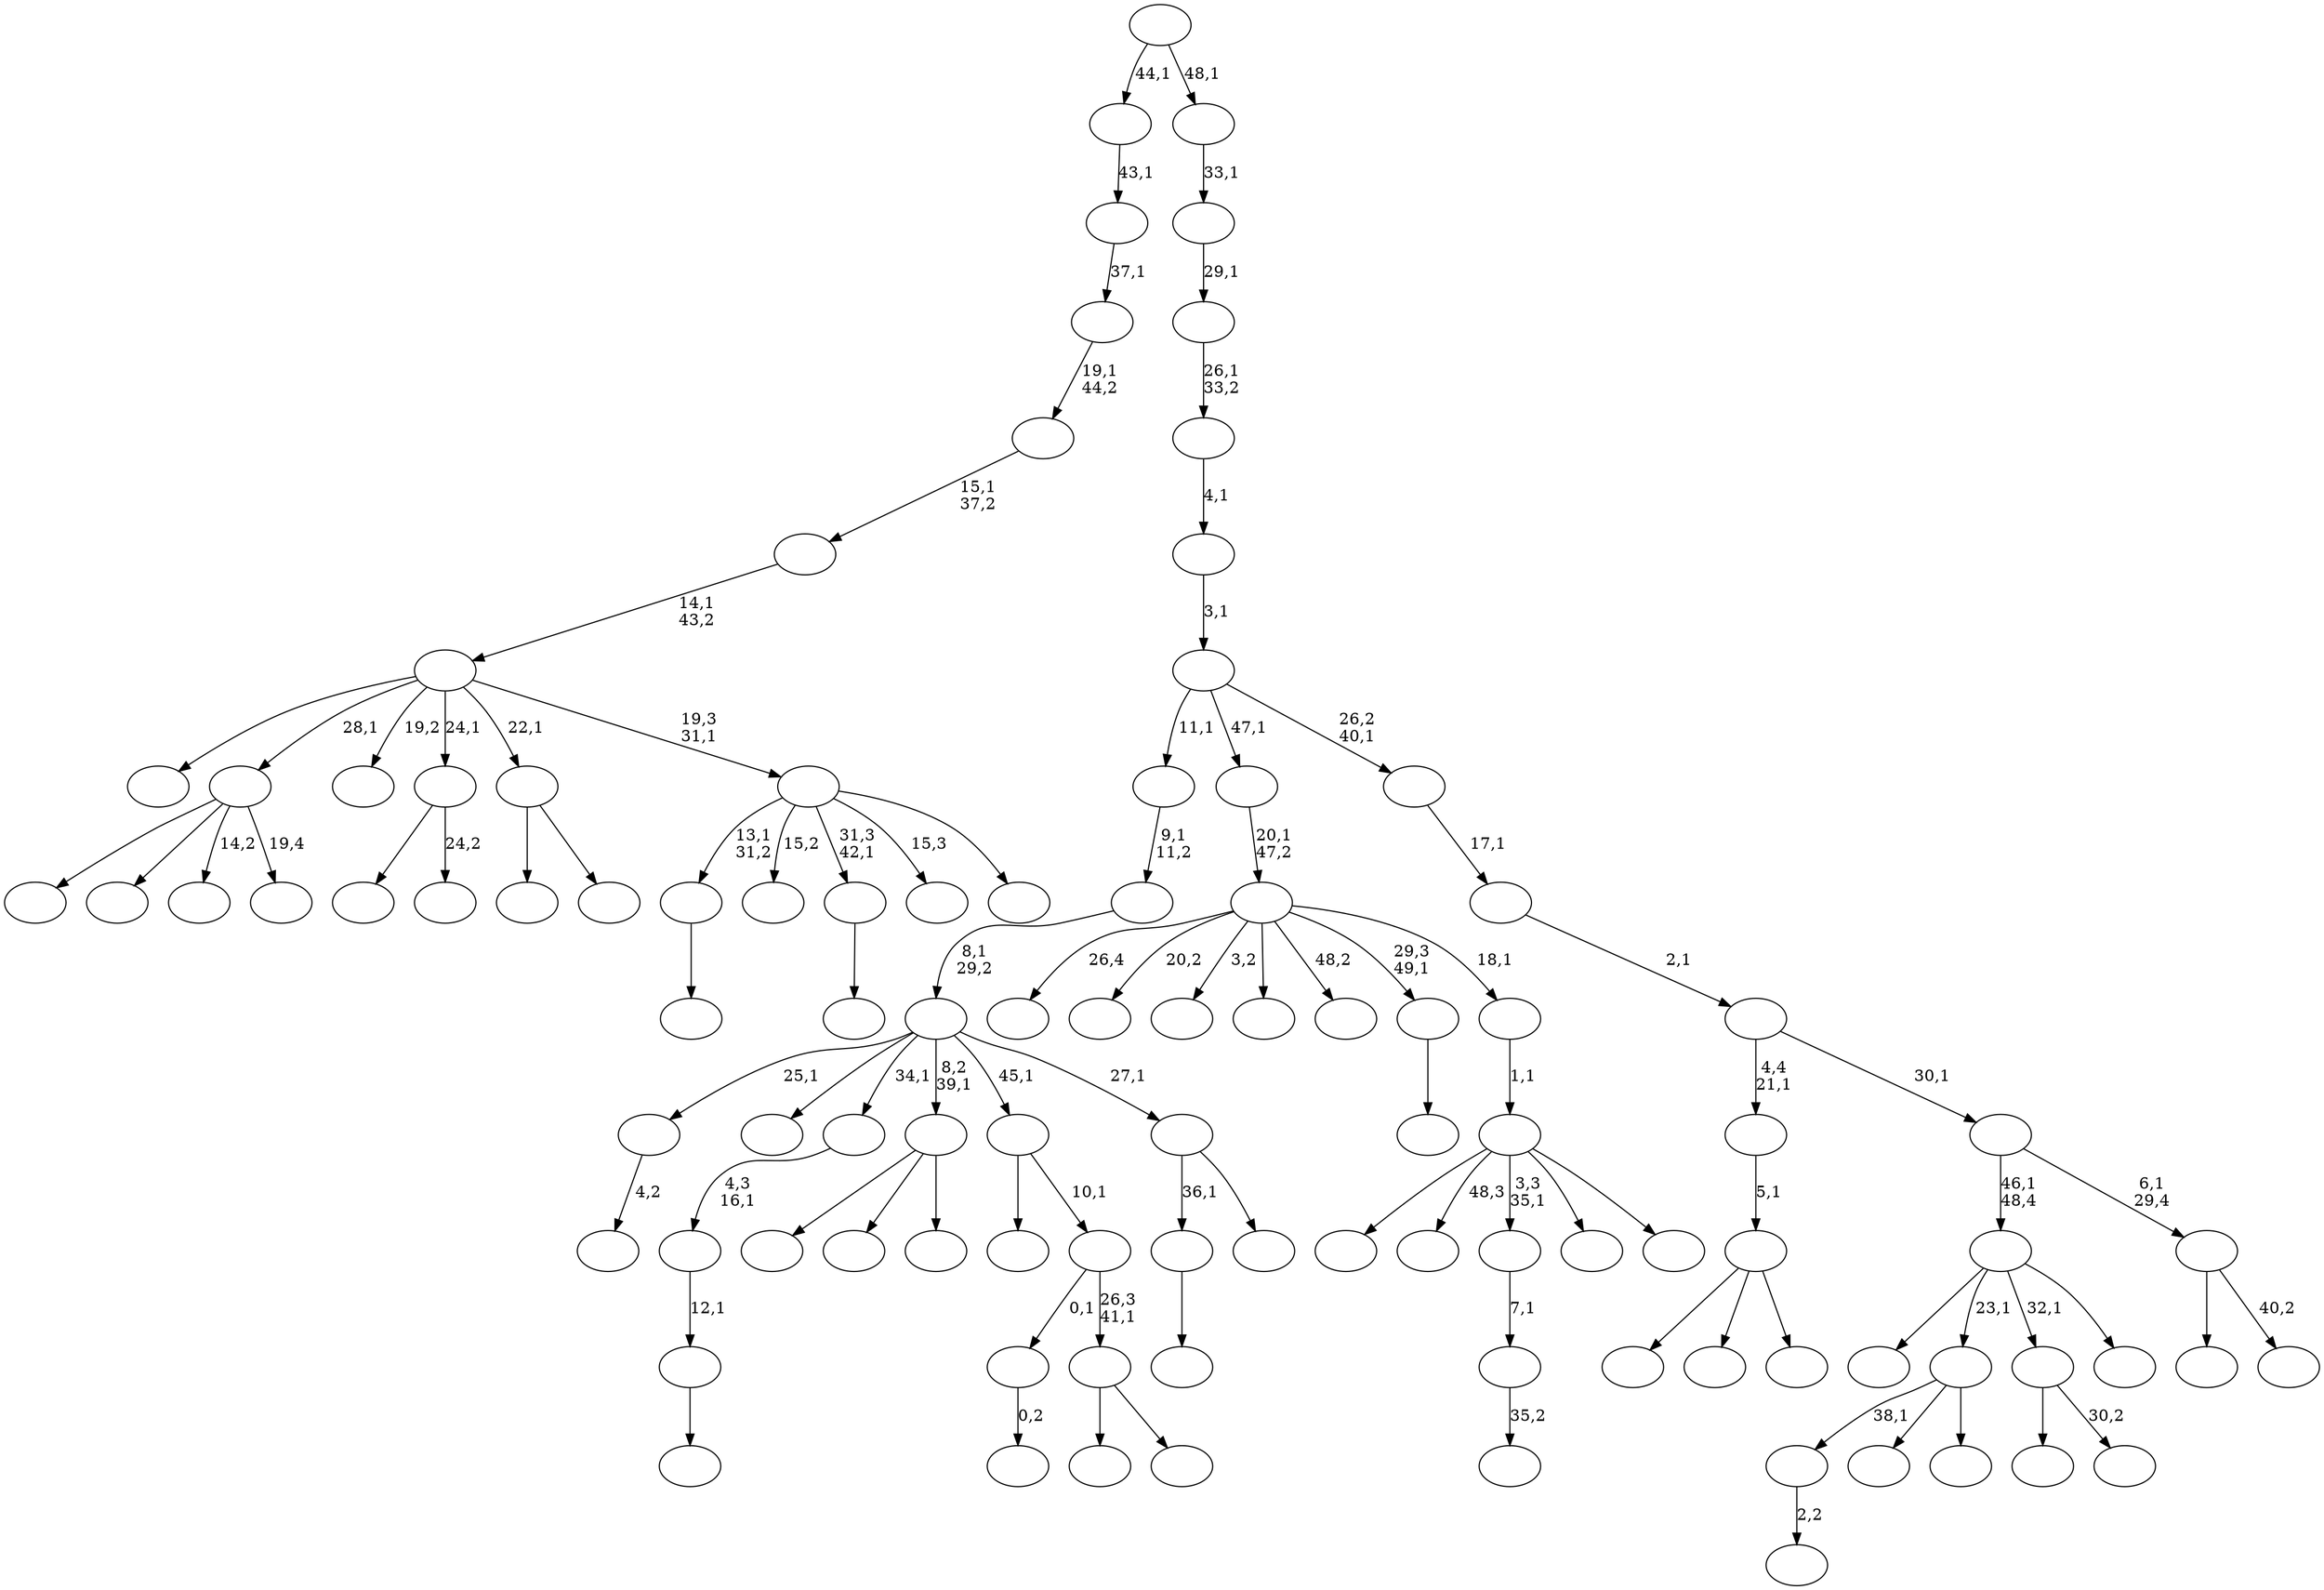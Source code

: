 digraph T {
	100 [label=""]
	99 [label=""]
	98 [label=""]
	97 [label=""]
	96 [label=""]
	95 [label=""]
	94 [label=""]
	93 [label=""]
	92 [label=""]
	91 [label=""]
	90 [label=""]
	89 [label=""]
	88 [label=""]
	87 [label=""]
	86 [label=""]
	85 [label=""]
	84 [label=""]
	83 [label=""]
	82 [label=""]
	81 [label=""]
	80 [label=""]
	79 [label=""]
	78 [label=""]
	77 [label=""]
	76 [label=""]
	75 [label=""]
	74 [label=""]
	73 [label=""]
	72 [label=""]
	71 [label=""]
	70 [label=""]
	69 [label=""]
	68 [label=""]
	67 [label=""]
	66 [label=""]
	65 [label=""]
	64 [label=""]
	63 [label=""]
	62 [label=""]
	61 [label=""]
	60 [label=""]
	59 [label=""]
	58 [label=""]
	57 [label=""]
	56 [label=""]
	55 [label=""]
	54 [label=""]
	53 [label=""]
	52 [label=""]
	51 [label=""]
	50 [label=""]
	49 [label=""]
	48 [label=""]
	47 [label=""]
	46 [label=""]
	45 [label=""]
	44 [label=""]
	43 [label=""]
	42 [label=""]
	41 [label=""]
	40 [label=""]
	39 [label=""]
	38 [label=""]
	37 [label=""]
	36 [label=""]
	35 [label=""]
	34 [label=""]
	33 [label=""]
	32 [label=""]
	31 [label=""]
	30 [label=""]
	29 [label=""]
	28 [label=""]
	27 [label=""]
	26 [label=""]
	25 [label=""]
	24 [label=""]
	23 [label=""]
	22 [label=""]
	21 [label=""]
	20 [label=""]
	19 [label=""]
	18 [label=""]
	17 [label=""]
	16 [label=""]
	15 [label=""]
	14 [label=""]
	13 [label=""]
	12 [label=""]
	11 [label=""]
	10 [label=""]
	9 [label=""]
	8 [label=""]
	7 [label=""]
	6 [label=""]
	5 [label=""]
	4 [label=""]
	3 [label=""]
	2 [label=""]
	1 [label=""]
	0 [label=""]
	97 -> 98 [label="0,2"]
	94 -> 95 [label=""]
	92 -> 93 [label=""]
	87 -> 88 [label="4,2"]
	85 -> 86 [label="2,2"]
	79 -> 80 [label=""]
	70 -> 71 [label="35,2"]
	69 -> 70 [label="7,1"]
	65 -> 89 [label=""]
	65 -> 68 [label=""]
	65 -> 66 [label=""]
	64 -> 65 [label="5,1"]
	62 -> 84 [label=""]
	62 -> 76 [label=""]
	62 -> 67 [label="14,2"]
	62 -> 63 [label="19,4"]
	56 -> 57 [label=""]
	55 -> 56 [label="12,1"]
	54 -> 55 [label="4,3\n16,1"]
	52 -> 85 [label="38,1"]
	52 -> 83 [label=""]
	52 -> 53 [label=""]
	49 -> 73 [label=""]
	49 -> 58 [label=""]
	49 -> 50 [label=""]
	45 -> 51 [label=""]
	45 -> 46 [label="30,2"]
	43 -> 59 [label=""]
	43 -> 44 [label=""]
	42 -> 97 [label="0,1"]
	42 -> 43 [label="26,3\n41,1"]
	41 -> 100 [label=""]
	41 -> 42 [label="10,1"]
	39 -> 40 [label=""]
	36 -> 38 [label=""]
	36 -> 37 [label="24,2"]
	33 -> 96 [label=""]
	33 -> 34 [label=""]
	31 -> 78 [label=""]
	31 -> 52 [label="23,1"]
	31 -> 45 [label="32,1"]
	31 -> 32 [label=""]
	29 -> 92 [label="36,1"]
	29 -> 30 [label=""]
	28 -> 87 [label="25,1"]
	28 -> 74 [label=""]
	28 -> 54 [label="34,1"]
	28 -> 49 [label="8,2\n39,1"]
	28 -> 41 [label="45,1"]
	28 -> 29 [label="27,1"]
	27 -> 28 [label="8,1\n29,2"]
	26 -> 27 [label="9,1\n11,2"]
	24 -> 91 [label=""]
	24 -> 90 [label="48,3"]
	24 -> 69 [label="3,3\n35,1"]
	24 -> 61 [label=""]
	24 -> 25 [label=""]
	23 -> 24 [label="1,1"]
	22 -> 99 [label="26,4"]
	22 -> 81 [label="20,2"]
	22 -> 77 [label="3,2"]
	22 -> 48 [label=""]
	22 -> 47 [label="48,2"]
	22 -> 39 [label="29,3\n49,1"]
	22 -> 23 [label="18,1"]
	21 -> 22 [label="20,1\n47,2"]
	19 -> 94 [label="13,1\n31,2"]
	19 -> 82 [label="15,2"]
	19 -> 79 [label="31,3\n42,1"]
	19 -> 35 [label="15,3"]
	19 -> 20 [label=""]
	18 -> 72 [label=""]
	18 -> 62 [label="28,1"]
	18 -> 60 [label="19,2"]
	18 -> 36 [label="24,1"]
	18 -> 33 [label="22,1"]
	18 -> 19 [label="19,3\n31,1"]
	17 -> 18 [label="14,1\n43,2"]
	16 -> 17 [label="15,1\n37,2"]
	15 -> 16 [label="19,1\n44,2"]
	14 -> 15 [label="37,1"]
	13 -> 14 [label="43,1"]
	11 -> 75 [label=""]
	11 -> 12 [label="40,2"]
	10 -> 31 [label="46,1\n48,4"]
	10 -> 11 [label="6,1\n29,4"]
	9 -> 64 [label="4,4\n21,1"]
	9 -> 10 [label="30,1"]
	8 -> 9 [label="2,1"]
	7 -> 8 [label="17,1"]
	6 -> 26 [label="11,1"]
	6 -> 21 [label="47,1"]
	6 -> 7 [label="26,2\n40,1"]
	5 -> 6 [label="3,1"]
	4 -> 5 [label="4,1"]
	3 -> 4 [label="26,1\n33,2"]
	2 -> 3 [label="29,1"]
	1 -> 2 [label="33,1"]
	0 -> 13 [label="44,1"]
	0 -> 1 [label="48,1"]
}
